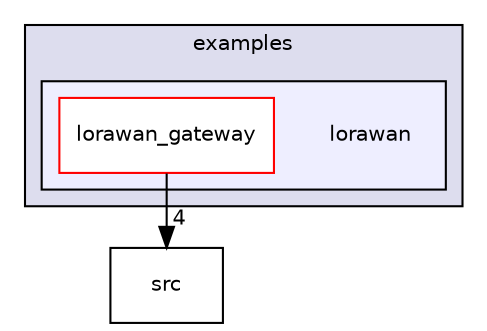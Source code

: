 digraph "examples/lorawan" {
  compound=true
  node [ fontsize="10", fontname="Helvetica"];
  edge [ labelfontsize="10", labelfontname="Helvetica"];
  subgraph clusterdir_d28a4824dc47e487b107a5db32ef43c4 {
    graph [ bgcolor="#ddddee", pencolor="black", label="examples" fontname="Helvetica", fontsize="10", URL="dir_d28a4824dc47e487b107a5db32ef43c4.html"]
  subgraph clusterdir_c2c6dbbb93a63a6ce99f05b7722cbefb {
    graph [ bgcolor="#eeeeff", pencolor="black", label="" URL="dir_c2c6dbbb93a63a6ce99f05b7722cbefb.html"];
    dir_c2c6dbbb93a63a6ce99f05b7722cbefb [shape=plaintext label="lorawan"];
    dir_5d1c69764b274295163075e481a1dd83 [shape=box label="lorawan_gateway" color="red" fillcolor="white" style="filled" URL="dir_5d1c69764b274295163075e481a1dd83.html"];
  }
  }
  dir_68267d1309a1af8e8297ef4c3efbcdba [shape=box label="src" URL="dir_68267d1309a1af8e8297ef4c3efbcdba.html"];
  dir_5d1c69764b274295163075e481a1dd83->dir_68267d1309a1af8e8297ef4c3efbcdba [headlabel="4", labeldistance=1.5 headhref="dir_000019_000021.html"];
}
